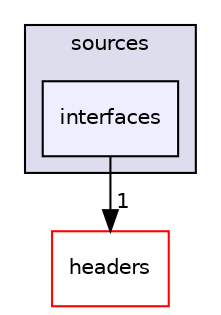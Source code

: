 digraph "build/cppSource/wpilibc/sources/interfaces" {
  compound=true
  node [ fontsize="10", fontname="Helvetica"];
  edge [ labelfontsize="10", labelfontname="Helvetica"];
  subgraph clusterdir_1c34e0a22f7cd8c8700a01ee60c4e6a6 {
    graph [ bgcolor="#ddddee", pencolor="black", label="sources" fontname="Helvetica", fontsize="10", URL="dir_1c34e0a22f7cd8c8700a01ee60c4e6a6.html"]
  dir_fd59bc72b4144c1551ab841a14e76c59 [shape=box, label="interfaces", style="filled", fillcolor="#eeeeff", pencolor="black", URL="dir_fd59bc72b4144c1551ab841a14e76c59.html"];
  }
  dir_433758bdcf33847806038f24c9d0e68b [shape=box label="headers" fillcolor="white" style="filled" color="red" URL="dir_433758bdcf33847806038f24c9d0e68b.html"];
  dir_fd59bc72b4144c1551ab841a14e76c59->dir_433758bdcf33847806038f24c9d0e68b [headlabel="1", labeldistance=1.5 headhref="dir_000030_000008.html"];
}
